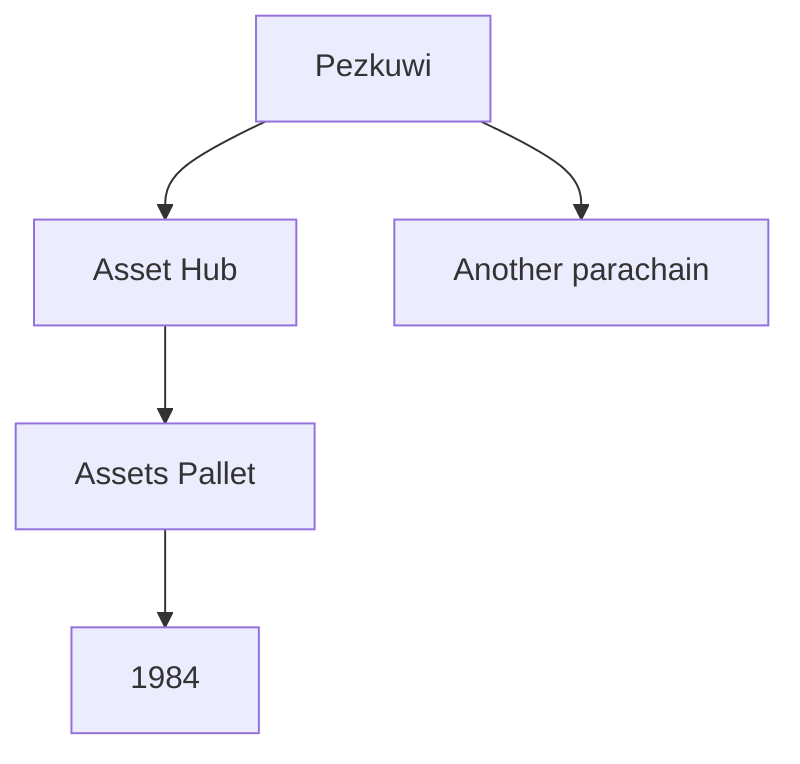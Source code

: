 flowchart
	relay[Pezkuwi] --> assetHub["Asset Hub"]
	relay --> anotherPara["Another parachain"]

	assetHub --> assetsPallet["Assets Pallet"]
	assetsPallet --> usdt[1984]
